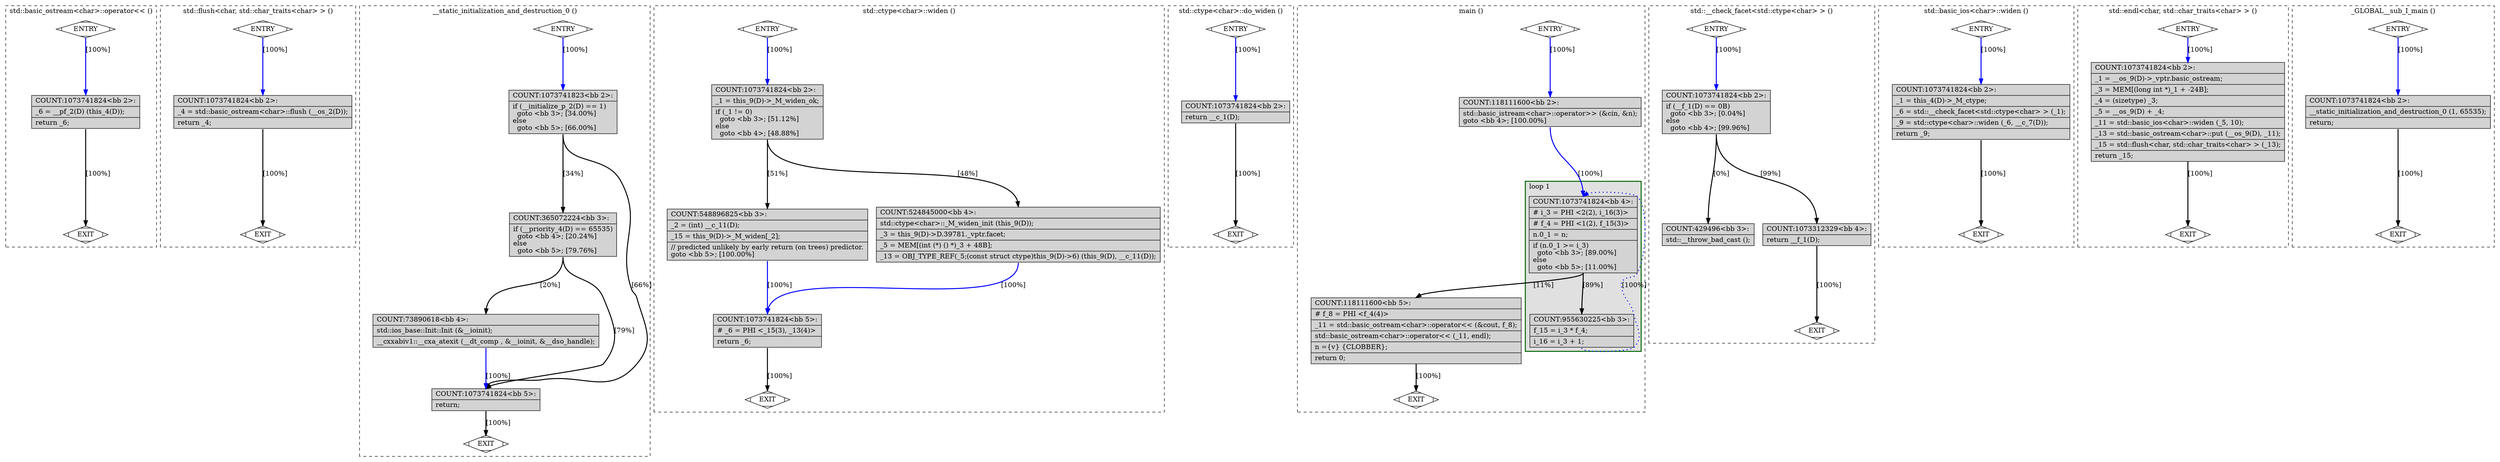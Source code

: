 digraph "a-mul.cpp.050t.fnsplit" {
overlap=false;
subgraph "cluster_std::basic_ostream<char>::operator<<" {
	style="dashed";
	color="black";
	label="std::basic_ostream<char>::operator<< ()";
	fn_2038_basic_block_0 [shape=Mdiamond,style=filled,fillcolor=white,label="ENTRY"];

	fn_2038_basic_block_1 [shape=Mdiamond,style=filled,fillcolor=white,label="EXIT"];

	fn_2038_basic_block_2 [shape=record,style=filled,fillcolor=lightgrey,label="{COUNT:1073741824\<bb\ 2\>:\l\
|_6\ =\ __pf_2(D)\ (this_4(D));\l\
|return\ _6;\l\
}"];

	fn_2038_basic_block_0:s -> fn_2038_basic_block_2:n [style="solid,bold",color=blue,weight=100,constraint=true,label="[100%]"];
	fn_2038_basic_block_2:s -> fn_2038_basic_block_1:n [style="solid,bold",color=black,weight=10,constraint=true,label="[100%]"];
	fn_2038_basic_block_0:s -> fn_2038_basic_block_1:n [style="invis",constraint=true];
}
subgraph "cluster_std::flush<char, std::char_traits<char> >" {
	style="dashed";
	color="black";
	label="std::flush<char, std::char_traits<char> > ()";
	fn_2117_basic_block_0 [shape=Mdiamond,style=filled,fillcolor=white,label="ENTRY"];

	fn_2117_basic_block_1 [shape=Mdiamond,style=filled,fillcolor=white,label="EXIT"];

	fn_2117_basic_block_2 [shape=record,style=filled,fillcolor=lightgrey,label="{COUNT:1073741824\<bb\ 2\>:\l\
|_4\ =\ std::basic_ostream\<char\>::flush\ (__os_2(D));\l\
|return\ _4;\l\
}"];

	fn_2117_basic_block_0:s -> fn_2117_basic_block_2:n [style="solid,bold",color=blue,weight=100,constraint=true,label="[100%]"];
	fn_2117_basic_block_2:s -> fn_2117_basic_block_1:n [style="solid,bold",color=black,weight=10,constraint=true,label="[100%]"];
	fn_2117_basic_block_0:s -> fn_2117_basic_block_1:n [style="invis",constraint=true];
}
subgraph "cluster___static_initialization_and_destruction_0" {
	style="dashed";
	color="black";
	label="__static_initialization_and_destruction_0 ()";
	fn_2276_basic_block_0 [shape=Mdiamond,style=filled,fillcolor=white,label="ENTRY"];

	fn_2276_basic_block_1 [shape=Mdiamond,style=filled,fillcolor=white,label="EXIT"];

	fn_2276_basic_block_2 [shape=record,style=filled,fillcolor=lightgrey,label="{COUNT:1073741823\<bb\ 2\>:\l\
|if\ (__initialize_p_2(D)\ ==\ 1)\l\
\ \ goto\ \<bb\ 3\>;\ [34.00%]\l\
else\l\
\ \ goto\ \<bb\ 5\>;\ [66.00%]\l\
}"];

	fn_2276_basic_block_3 [shape=record,style=filled,fillcolor=lightgrey,label="{COUNT:365072224\<bb\ 3\>:\l\
|if\ (__priority_4(D)\ ==\ 65535)\l\
\ \ goto\ \<bb\ 4\>;\ [20.24%]\l\
else\l\
\ \ goto\ \<bb\ 5\>;\ [79.76%]\l\
}"];

	fn_2276_basic_block_4 [shape=record,style=filled,fillcolor=lightgrey,label="{COUNT:73890618\<bb\ 4\>:\l\
|std::ios_base::Init::Init\ (&__ioinit);\l\
|__cxxabiv1::__cxa_atexit\ (__dt_comp\ ,\ &__ioinit,\ &__dso_handle);\l\
}"];

	fn_2276_basic_block_5 [shape=record,style=filled,fillcolor=lightgrey,label="{COUNT:1073741824\<bb\ 5\>:\l\
|return;\l\
}"];

	fn_2276_basic_block_0:s -> fn_2276_basic_block_2:n [style="solid,bold",color=blue,weight=100,constraint=true,label="[100%]"];
	fn_2276_basic_block_2:s -> fn_2276_basic_block_3:n [style="solid,bold",color=black,weight=10,constraint=true,label="[34%]"];
	fn_2276_basic_block_2:s -> fn_2276_basic_block_5:n [style="solid,bold",color=black,weight=10,constraint=true,label="[66%]"];
	fn_2276_basic_block_3:s -> fn_2276_basic_block_4:n [style="solid,bold",color=black,weight=10,constraint=true,label="[20%]"];
	fn_2276_basic_block_3:s -> fn_2276_basic_block_5:n [style="solid,bold",color=black,weight=10,constraint=true,label="[79%]"];
	fn_2276_basic_block_4:s -> fn_2276_basic_block_5:n [style="solid,bold",color=blue,weight=100,constraint=true,label="[100%]"];
	fn_2276_basic_block_5:s -> fn_2276_basic_block_1:n [style="solid,bold",color=black,weight=10,constraint=true,label="[100%]"];
	fn_2276_basic_block_0:s -> fn_2276_basic_block_1:n [style="invis",constraint=true];
}
subgraph "cluster_std::ctype<char>::widen" {
	style="dashed";
	color="black";
	label="std::ctype<char>::widen ()";
	fn_1524_basic_block_0 [shape=Mdiamond,style=filled,fillcolor=white,label="ENTRY"];

	fn_1524_basic_block_1 [shape=Mdiamond,style=filled,fillcolor=white,label="EXIT"];

	fn_1524_basic_block_2 [shape=record,style=filled,fillcolor=lightgrey,label="{COUNT:1073741824\<bb\ 2\>:\l\
|_1\ =\ this_9(D)-\>_M_widen_ok;\l\
|if\ (_1\ !=\ 0)\l\
\ \ goto\ \<bb\ 3\>;\ [51.12%]\l\
else\l\
\ \ goto\ \<bb\ 4\>;\ [48.88%]\l\
}"];

	fn_1524_basic_block_3 [shape=record,style=filled,fillcolor=lightgrey,label="{COUNT:548896825\<bb\ 3\>:\l\
|_2\ =\ (int)\ __c_11(D);\l\
|_15\ =\ this_9(D)-\>_M_widen[_2];\l\
|//\ predicted\ unlikely\ by\ early\ return\ (on\ trees)\ predictor.\l\
goto\ \<bb\ 5\>;\ [100.00%]\l\
}"];

	fn_1524_basic_block_4 [shape=record,style=filled,fillcolor=lightgrey,label="{COUNT:524845000\<bb\ 4\>:\l\
|std::ctype\<char\>::_M_widen_init\ (this_9(D));\l\
|_3\ =\ this_9(D)-\>D.39781._vptr.facet;\l\
|_5\ =\ MEM[(int\ (*)\ ()\ *)_3\ +\ 48B];\l\
|_13\ =\ OBJ_TYPE_REF(_5;(const\ struct\ ctype)this_9(D)-\>6)\ (this_9(D),\ __c_11(D));\l\
}"];

	fn_1524_basic_block_5 [shape=record,style=filled,fillcolor=lightgrey,label="{COUNT:1073741824\<bb\ 5\>:\l\
|#\ _6\ =\ PHI\ \<_15(3),\ _13(4)\>\l\
|return\ _6;\l\
}"];

	fn_1524_basic_block_0:s -> fn_1524_basic_block_2:n [style="solid,bold",color=blue,weight=100,constraint=true,label="[100%]"];
	fn_1524_basic_block_2:s -> fn_1524_basic_block_3:n [style="solid,bold",color=black,weight=10,constraint=true,label="[51%]"];
	fn_1524_basic_block_2:s -> fn_1524_basic_block_4:n [style="solid,bold",color=black,weight=10,constraint=true,label="[48%]"];
	fn_1524_basic_block_3:s -> fn_1524_basic_block_5:n [style="solid,bold",color=blue,weight=100,constraint=true,label="[100%]"];
	fn_1524_basic_block_4:s -> fn_1524_basic_block_5:n [style="solid,bold",color=blue,weight=100,constraint=true,label="[100%]"];
	fn_1524_basic_block_5:s -> fn_1524_basic_block_1:n [style="solid,bold",color=black,weight=10,constraint=true,label="[100%]"];
	fn_1524_basic_block_0:s -> fn_1524_basic_block_1:n [style="invis",constraint=true];
}
subgraph "cluster_std::ctype<char>::do_widen" {
	style="dashed";
	color="black";
	label="std::ctype<char>::do_widen ()";
	fn_1529_basic_block_0 [shape=Mdiamond,style=filled,fillcolor=white,label="ENTRY"];

	fn_1529_basic_block_1 [shape=Mdiamond,style=filled,fillcolor=white,label="EXIT"];

	fn_1529_basic_block_2 [shape=record,style=filled,fillcolor=lightgrey,label="{COUNT:1073741824\<bb\ 2\>:\l\
|return\ __c_1(D);\l\
}"];

	fn_1529_basic_block_0:s -> fn_1529_basic_block_2:n [style="solid,bold",color=blue,weight=100,constraint=true,label="[100%]"];
	fn_1529_basic_block_2:s -> fn_1529_basic_block_1:n [style="solid,bold",color=black,weight=10,constraint=true,label="[100%]"];
	fn_1529_basic_block_0:s -> fn_1529_basic_block_1:n [style="invis",constraint=true];
}
subgraph "cluster_main" {
	style="dashed";
	color="black";
	label="main ()";
	subgraph cluster_1776_1 {
	style="filled";
	color="darkgreen";
	fillcolor="grey88";
	label="loop 1";
	labeljust=l;
	penwidth=2;
	fn_1776_basic_block_4 [shape=record,style=filled,fillcolor=lightgrey,label="{COUNT:1073741824\<bb\ 4\>:\l\
|#\ i_3\ =\ PHI\ \<2(2),\ i_16(3)\>\l\
|#\ f_4\ =\ PHI\ \<1(2),\ f_15(3)\>\l\
|n.0_1\ =\ n;\l\
|if\ (n.0_1\ \>=\ i_3)\l\
\ \ goto\ \<bb\ 3\>;\ [89.00%]\l\
else\l\
\ \ goto\ \<bb\ 5\>;\ [11.00%]\l\
}"];

	fn_1776_basic_block_3 [shape=record,style=filled,fillcolor=lightgrey,label="{COUNT:955630225\<bb\ 3\>:\l\
|f_15\ =\ i_3\ *\ f_4;\l\
|i_16\ =\ i_3\ +\ 1;\l\
}"];

	}
	fn_1776_basic_block_0 [shape=Mdiamond,style=filled,fillcolor=white,label="ENTRY"];

	fn_1776_basic_block_1 [shape=Mdiamond,style=filled,fillcolor=white,label="EXIT"];

	fn_1776_basic_block_2 [shape=record,style=filled,fillcolor=lightgrey,label="{COUNT:118111600\<bb\ 2\>:\l\
|std::basic_istream\<char\>::operator\>\>\ (&cin,\ &n);\l\
goto\ \<bb\ 4\>;\ [100.00%]\l\
}"];

	fn_1776_basic_block_5 [shape=record,style=filled,fillcolor=lightgrey,label="{COUNT:118111600\<bb\ 5\>:\l\
|#\ f_8\ =\ PHI\ \<f_4(4)\>\l\
|_11\ =\ std::basic_ostream\<char\>::operator\<\<\ (&cout,\ f_8);\l\
|std::basic_ostream\<char\>::operator\<\<\ (_11,\ endl);\l\
|n\ =\{v\}\ \{CLOBBER\};\l\
|return\ 0;\l\
}"];

	fn_1776_basic_block_0:s -> fn_1776_basic_block_2:n [style="solid,bold",color=blue,weight=100,constraint=true,label="[100%]"];
	fn_1776_basic_block_2:s -> fn_1776_basic_block_4:n [style="solid,bold",color=blue,weight=100,constraint=true,label="[100%]"];
	fn_1776_basic_block_3:s -> fn_1776_basic_block_4:n [style="dotted,bold",color=blue,weight=10,constraint=false,label="[100%]"];
	fn_1776_basic_block_4:s -> fn_1776_basic_block_3:n [style="solid,bold",color=black,weight=10,constraint=true,label="[89%]"];
	fn_1776_basic_block_4:s -> fn_1776_basic_block_5:n [style="solid,bold",color=black,weight=10,constraint=true,label="[11%]"];
	fn_1776_basic_block_5:s -> fn_1776_basic_block_1:n [style="solid,bold",color=black,weight=10,constraint=true,label="[100%]"];
	fn_1776_basic_block_0:s -> fn_1776_basic_block_1:n [style="invis",constraint=true];
}
subgraph "cluster_std::__check_facet<std::ctype<char> >" {
	style="dashed";
	color="black";
	label="std::__check_facet<std::ctype<char> > ()";
	fn_2152_basic_block_0 [shape=Mdiamond,style=filled,fillcolor=white,label="ENTRY"];

	fn_2152_basic_block_1 [shape=Mdiamond,style=filled,fillcolor=white,label="EXIT"];

	fn_2152_basic_block_2 [shape=record,style=filled,fillcolor=lightgrey,label="{COUNT:1073741824\<bb\ 2\>:\l\
|if\ (__f_1(D)\ ==\ 0B)\l\
\ \ goto\ \<bb\ 3\>;\ [0.04%]\l\
else\l\
\ \ goto\ \<bb\ 4\>;\ [99.96%]\l\
}"];

	fn_2152_basic_block_3 [shape=record,style=filled,fillcolor=lightgrey,label="{COUNT:429496\<bb\ 3\>:\l\
|std::__throw_bad_cast\ ();\l\
}"];

	fn_2152_basic_block_4 [shape=record,style=filled,fillcolor=lightgrey,label="{COUNT:1073312329\<bb\ 4\>:\l\
|return\ __f_1(D);\l\
}"];

	fn_2152_basic_block_0:s -> fn_2152_basic_block_2:n [style="solid,bold",color=blue,weight=100,constraint=true,label="[100%]"];
	fn_2152_basic_block_2:s -> fn_2152_basic_block_3:n [style="solid,bold",color=black,weight=10,constraint=true,label="[0%]"];
	fn_2152_basic_block_2:s -> fn_2152_basic_block_4:n [style="solid,bold",color=black,weight=10,constraint=true,label="[99%]"];
	fn_2152_basic_block_4:s -> fn_2152_basic_block_1:n [style="solid,bold",color=black,weight=10,constraint=true,label="[100%]"];
	fn_2152_basic_block_0:s -> fn_2152_basic_block_1:n [style="invis",constraint=true];
}
subgraph "cluster_std::basic_ios<char>::widen" {
	style="dashed";
	color="black";
	label="std::basic_ios<char>::widen ()";
	fn_2116_basic_block_0 [shape=Mdiamond,style=filled,fillcolor=white,label="ENTRY"];

	fn_2116_basic_block_1 [shape=Mdiamond,style=filled,fillcolor=white,label="EXIT"];

	fn_2116_basic_block_2 [shape=record,style=filled,fillcolor=lightgrey,label="{COUNT:1073741824\<bb\ 2\>:\l\
|_1\ =\ this_4(D)-\>_M_ctype;\l\
|_6\ =\ std::__check_facet\<std::ctype\<char\>\ \>\ (_1);\l\
|_9\ =\ std::ctype\<char\>::widen\ (_6,\ __c_7(D));\l\
|return\ _9;\l\
}"];

	fn_2116_basic_block_0:s -> fn_2116_basic_block_2:n [style="solid,bold",color=blue,weight=100,constraint=true,label="[100%]"];
	fn_2116_basic_block_2:s -> fn_2116_basic_block_1:n [style="solid,bold",color=black,weight=10,constraint=true,label="[100%]"];
	fn_2116_basic_block_0:s -> fn_2116_basic_block_1:n [style="invis",constraint=true];
}
subgraph "cluster_std::endl<char, std::char_traits<char> >" {
	style="dashed";
	color="black";
	label="std::endl<char, std::char_traits<char> > ()";
	fn_2037_basic_block_0 [shape=Mdiamond,style=filled,fillcolor=white,label="ENTRY"];

	fn_2037_basic_block_1 [shape=Mdiamond,style=filled,fillcolor=white,label="EXIT"];

	fn_2037_basic_block_2 [shape=record,style=filled,fillcolor=lightgrey,label="{COUNT:1073741824\<bb\ 2\>:\l\
|_1\ =\ __os_9(D)-\>_vptr.basic_ostream;\l\
|_3\ =\ MEM[(long\ int\ *)_1\ +\ -24B];\l\
|_4\ =\ (sizetype)\ _3;\l\
|_5\ =\ __os_9(D)\ +\ _4;\l\
|_11\ =\ std::basic_ios\<char\>::widen\ (_5,\ 10);\l\
|_13\ =\ std::basic_ostream\<char\>::put\ (__os_9(D),\ _11);\l\
|_15\ =\ std::flush\<char,\ std::char_traits\<char\>\ \>\ (_13);\l\
|return\ _15;\l\
}"];

	fn_2037_basic_block_0:s -> fn_2037_basic_block_2:n [style="solid,bold",color=blue,weight=100,constraint=true,label="[100%]"];
	fn_2037_basic_block_2:s -> fn_2037_basic_block_1:n [style="solid,bold",color=black,weight=10,constraint=true,label="[100%]"];
	fn_2037_basic_block_0:s -> fn_2037_basic_block_1:n [style="invis",constraint=true];
}
subgraph "cluster__GLOBAL__sub_I_main" {
	style="dashed";
	color="black";
	label="_GLOBAL__sub_I_main ()";
	fn_2277_basic_block_0 [shape=Mdiamond,style=filled,fillcolor=white,label="ENTRY"];

	fn_2277_basic_block_1 [shape=Mdiamond,style=filled,fillcolor=white,label="EXIT"];

	fn_2277_basic_block_2 [shape=record,style=filled,fillcolor=lightgrey,label="{COUNT:1073741824\<bb\ 2\>:\l\
|__static_initialization_and_destruction_0\ (1,\ 65535);\l\
|return;\l\
}"];

	fn_2277_basic_block_0:s -> fn_2277_basic_block_2:n [style="solid,bold",color=blue,weight=100,constraint=true,label="[100%]"];
	fn_2277_basic_block_2:s -> fn_2277_basic_block_1:n [style="solid,bold",color=black,weight=10,constraint=true,label="[100%]"];
	fn_2277_basic_block_0:s -> fn_2277_basic_block_1:n [style="invis",constraint=true];
}
}

